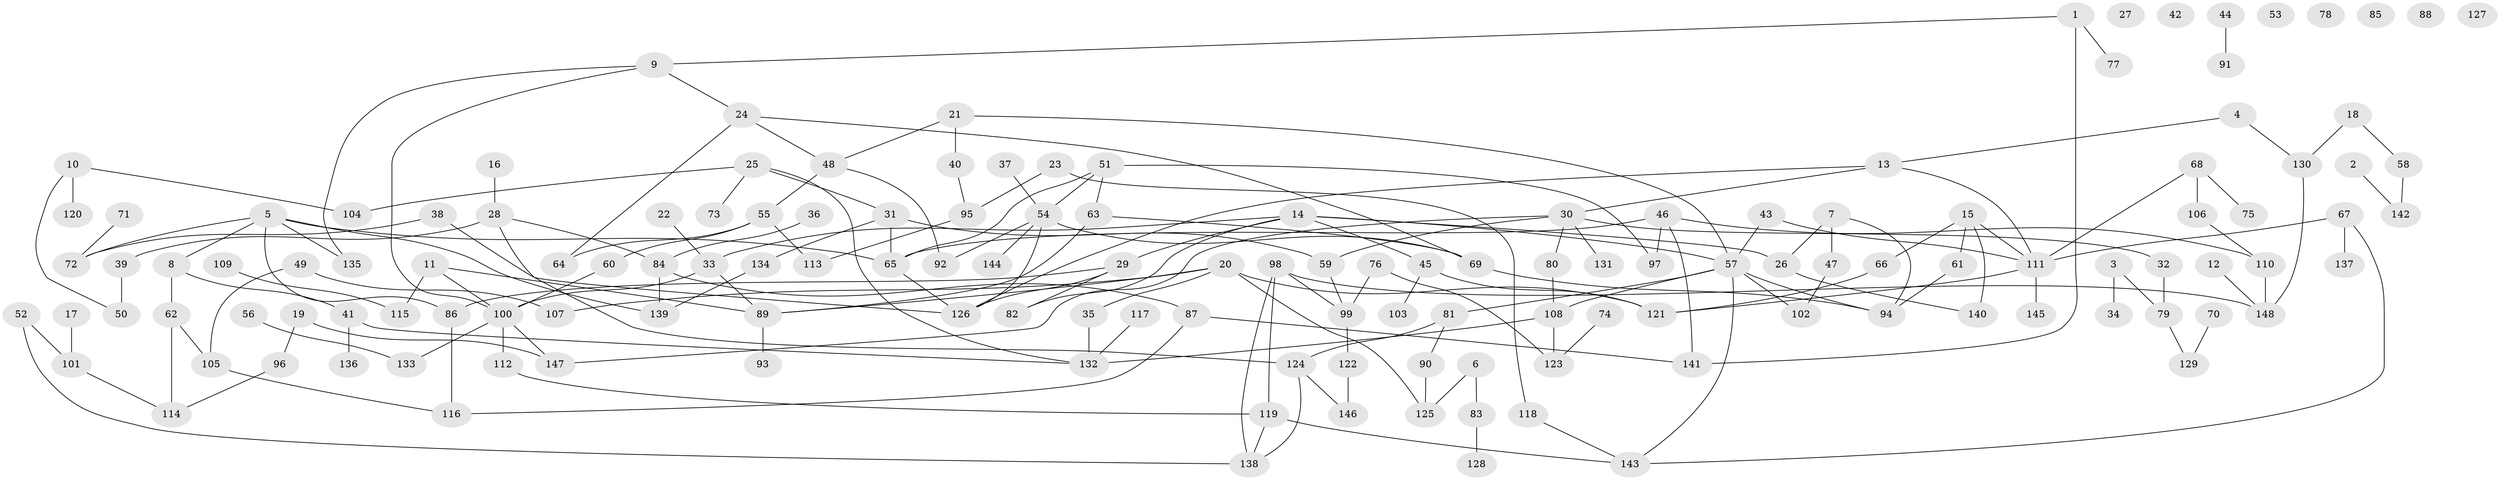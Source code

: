 // Generated by graph-tools (version 1.1) at 2025/33/03/09/25 02:33:37]
// undirected, 148 vertices, 191 edges
graph export_dot {
graph [start="1"]
  node [color=gray90,style=filled];
  1;
  2;
  3;
  4;
  5;
  6;
  7;
  8;
  9;
  10;
  11;
  12;
  13;
  14;
  15;
  16;
  17;
  18;
  19;
  20;
  21;
  22;
  23;
  24;
  25;
  26;
  27;
  28;
  29;
  30;
  31;
  32;
  33;
  34;
  35;
  36;
  37;
  38;
  39;
  40;
  41;
  42;
  43;
  44;
  45;
  46;
  47;
  48;
  49;
  50;
  51;
  52;
  53;
  54;
  55;
  56;
  57;
  58;
  59;
  60;
  61;
  62;
  63;
  64;
  65;
  66;
  67;
  68;
  69;
  70;
  71;
  72;
  73;
  74;
  75;
  76;
  77;
  78;
  79;
  80;
  81;
  82;
  83;
  84;
  85;
  86;
  87;
  88;
  89;
  90;
  91;
  92;
  93;
  94;
  95;
  96;
  97;
  98;
  99;
  100;
  101;
  102;
  103;
  104;
  105;
  106;
  107;
  108;
  109;
  110;
  111;
  112;
  113;
  114;
  115;
  116;
  117;
  118;
  119;
  120;
  121;
  122;
  123;
  124;
  125;
  126;
  127;
  128;
  129;
  130;
  131;
  132;
  133;
  134;
  135;
  136;
  137;
  138;
  139;
  140;
  141;
  142;
  143;
  144;
  145;
  146;
  147;
  148;
  1 -- 9;
  1 -- 77;
  1 -- 141;
  2 -- 142;
  3 -- 34;
  3 -- 79;
  4 -- 13;
  4 -- 130;
  5 -- 8;
  5 -- 65;
  5 -- 72;
  5 -- 86;
  5 -- 135;
  5 -- 139;
  6 -- 83;
  6 -- 125;
  7 -- 26;
  7 -- 47;
  7 -- 94;
  8 -- 41;
  8 -- 62;
  9 -- 24;
  9 -- 100;
  9 -- 135;
  10 -- 50;
  10 -- 104;
  10 -- 120;
  11 -- 89;
  11 -- 100;
  11 -- 115;
  12 -- 148;
  13 -- 30;
  13 -- 111;
  13 -- 126;
  14 -- 26;
  14 -- 29;
  14 -- 33;
  14 -- 45;
  14 -- 57;
  14 -- 82;
  15 -- 61;
  15 -- 66;
  15 -- 111;
  15 -- 140;
  16 -- 28;
  17 -- 101;
  18 -- 58;
  18 -- 130;
  19 -- 96;
  19 -- 147;
  20 -- 35;
  20 -- 89;
  20 -- 107;
  20 -- 121;
  20 -- 125;
  21 -- 40;
  21 -- 48;
  21 -- 57;
  22 -- 33;
  23 -- 95;
  23 -- 118;
  24 -- 48;
  24 -- 64;
  24 -- 69;
  25 -- 31;
  25 -- 73;
  25 -- 104;
  25 -- 132;
  26 -- 140;
  28 -- 39;
  28 -- 84;
  28 -- 124;
  29 -- 82;
  29 -- 86;
  29 -- 126;
  30 -- 32;
  30 -- 59;
  30 -- 80;
  30 -- 131;
  30 -- 147;
  31 -- 59;
  31 -- 65;
  31 -- 134;
  32 -- 79;
  33 -- 89;
  33 -- 100;
  35 -- 132;
  36 -- 84;
  37 -- 54;
  38 -- 72;
  38 -- 126;
  39 -- 50;
  40 -- 95;
  41 -- 132;
  41 -- 136;
  43 -- 57;
  43 -- 111;
  44 -- 91;
  45 -- 103;
  45 -- 121;
  46 -- 65;
  46 -- 97;
  46 -- 110;
  46 -- 141;
  47 -- 102;
  48 -- 55;
  48 -- 92;
  49 -- 105;
  49 -- 107;
  51 -- 54;
  51 -- 63;
  51 -- 65;
  51 -- 97;
  52 -- 101;
  52 -- 138;
  54 -- 69;
  54 -- 92;
  54 -- 126;
  54 -- 144;
  55 -- 60;
  55 -- 64;
  55 -- 113;
  56 -- 133;
  57 -- 81;
  57 -- 94;
  57 -- 102;
  57 -- 108;
  57 -- 143;
  58 -- 142;
  59 -- 99;
  60 -- 100;
  61 -- 94;
  62 -- 105;
  62 -- 114;
  63 -- 69;
  63 -- 89;
  65 -- 126;
  66 -- 121;
  67 -- 111;
  67 -- 137;
  67 -- 143;
  68 -- 75;
  68 -- 106;
  68 -- 111;
  69 -- 94;
  70 -- 129;
  71 -- 72;
  74 -- 123;
  76 -- 99;
  76 -- 123;
  79 -- 129;
  80 -- 108;
  81 -- 90;
  81 -- 124;
  83 -- 128;
  84 -- 87;
  84 -- 139;
  86 -- 116;
  87 -- 116;
  87 -- 141;
  89 -- 93;
  90 -- 125;
  95 -- 113;
  96 -- 114;
  98 -- 99;
  98 -- 119;
  98 -- 138;
  98 -- 148;
  99 -- 122;
  100 -- 112;
  100 -- 133;
  100 -- 147;
  101 -- 114;
  105 -- 116;
  106 -- 110;
  108 -- 123;
  108 -- 132;
  109 -- 115;
  110 -- 148;
  111 -- 121;
  111 -- 145;
  112 -- 119;
  117 -- 132;
  118 -- 143;
  119 -- 138;
  119 -- 143;
  122 -- 146;
  124 -- 138;
  124 -- 146;
  130 -- 148;
  134 -- 139;
}
